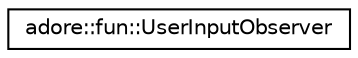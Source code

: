 digraph "Graphical Class Hierarchy"
{
 // LATEX_PDF_SIZE
  edge [fontname="Helvetica",fontsize="10",labelfontname="Helvetica",labelfontsize="10"];
  node [fontname="Helvetica",fontsize="10",shape=record];
  rankdir="LR";
  Node0 [label="adore::fun::UserInputObserver",height=0.2,width=0.4,color="black", fillcolor="white", style="filled",URL="$classadore_1_1fun_1_1UserInputObserver.html",tooltip=" "];
}
